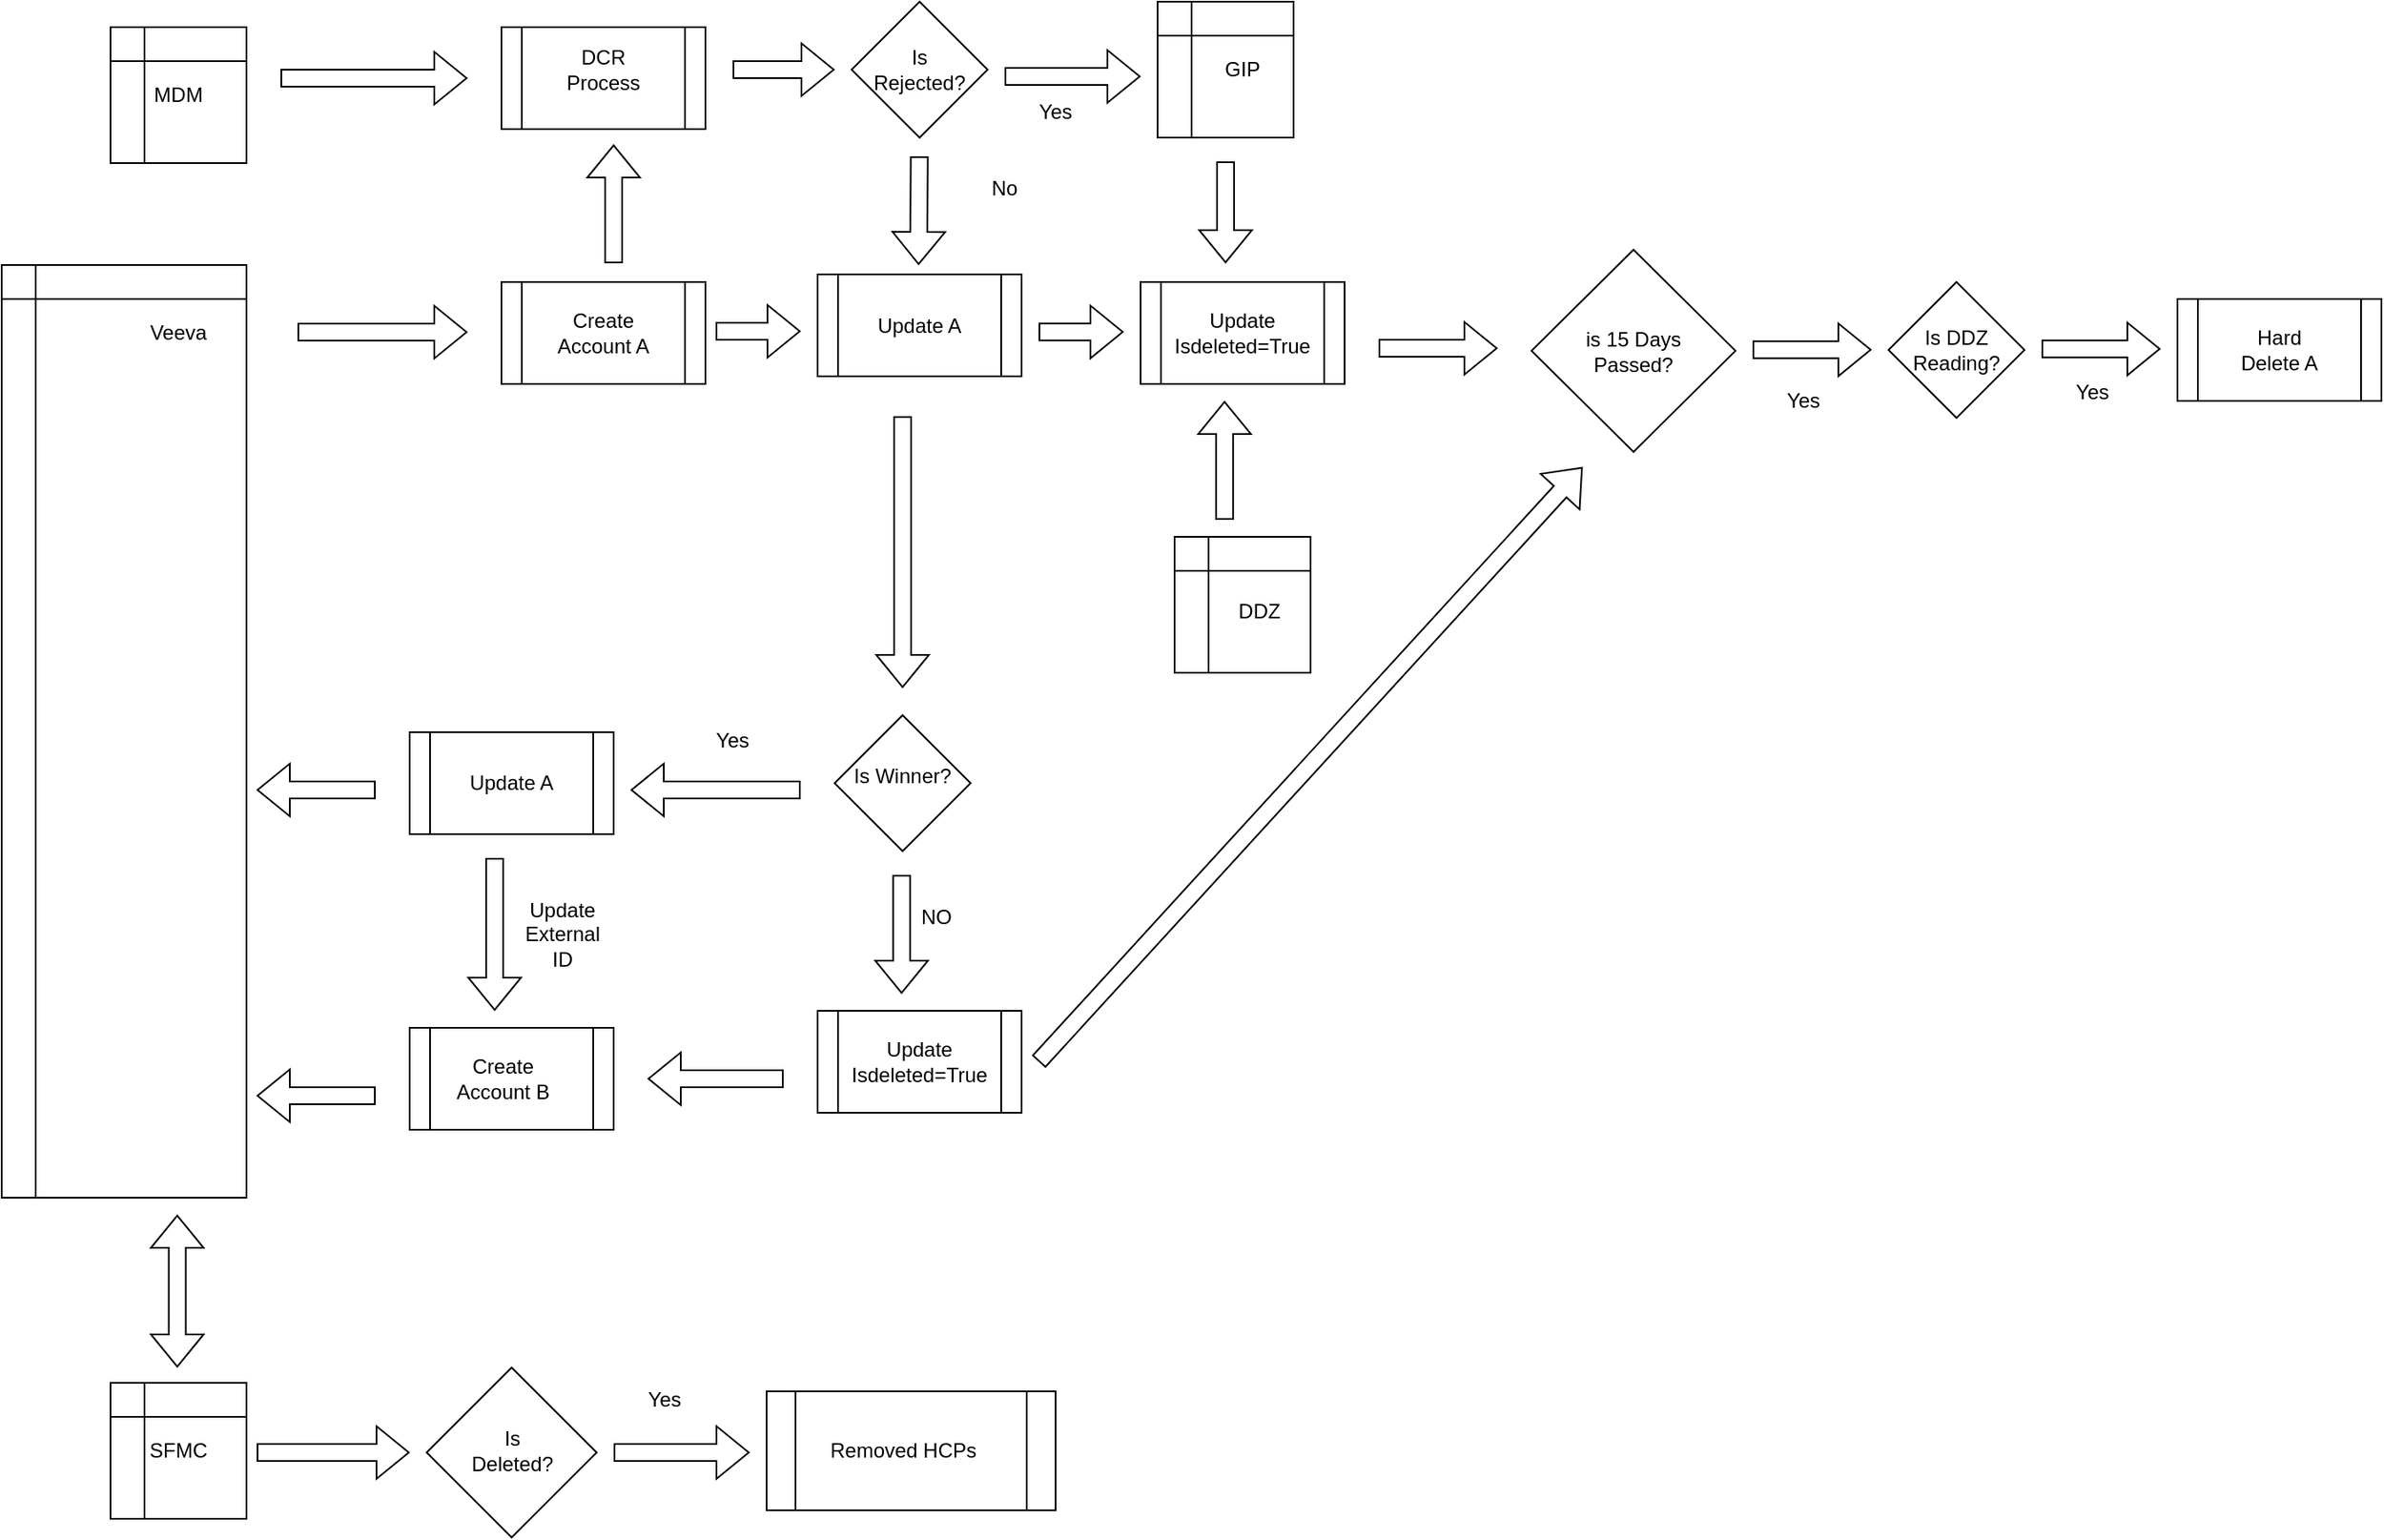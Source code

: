 <mxfile version="20.3.2" type="github">
  <diagram id="WhTMSh3Xa5ppf61kJcph" name="Page-1">
    <mxGraphModel dx="1460" dy="574" grid="1" gridSize="10" guides="1" tooltips="1" connect="1" arrows="1" fold="1" page="1" pageScale="1" pageWidth="850" pageHeight="1100" math="0" shadow="0">
      <root>
        <mxCell id="0" />
        <mxCell id="1" parent="0" />
        <mxCell id="TUOEfOKAQ4vnCl-Ylk2z-16" value="" style="shape=internalStorage;whiteSpace=wrap;html=1;backgroundOutline=1;" vertex="1" parent="1">
          <mxGeometry x="224" y="281" width="80" height="80" as="geometry" />
        </mxCell>
        <mxCell id="TUOEfOKAQ4vnCl-Ylk2z-17" value="" style="shape=internalStorage;whiteSpace=wrap;html=1;backgroundOutline=1;" vertex="1" parent="1">
          <mxGeometry x="160" y="421" width="144" height="549" as="geometry" />
        </mxCell>
        <mxCell id="TUOEfOKAQ4vnCl-Ylk2z-18" value="" style="shape=internalStorage;whiteSpace=wrap;html=1;backgroundOutline=1;" vertex="1" parent="1">
          <mxGeometry x="224" y="1079" width="80" height="80" as="geometry" />
        </mxCell>
        <mxCell id="TUOEfOKAQ4vnCl-Ylk2z-19" value="" style="shape=flexArrow;endArrow=classic;html=1;rounded=0;" edge="1" parent="1">
          <mxGeometry width="50" height="50" relative="1" as="geometry">
            <mxPoint x="324" y="311" as="sourcePoint" />
            <mxPoint x="434" y="311" as="targetPoint" />
          </mxGeometry>
        </mxCell>
        <mxCell id="TUOEfOKAQ4vnCl-Ylk2z-20" value="" style="shape=process;whiteSpace=wrap;html=1;backgroundOutline=1;" vertex="1" parent="1">
          <mxGeometry x="454" y="281" width="120" height="60" as="geometry" />
        </mxCell>
        <mxCell id="TUOEfOKAQ4vnCl-Ylk2z-22" value="" style="shape=process;whiteSpace=wrap;html=1;backgroundOutline=1;" vertex="1" parent="1">
          <mxGeometry x="454" y="431" width="120" height="60" as="geometry" />
        </mxCell>
        <mxCell id="TUOEfOKAQ4vnCl-Ylk2z-23" value="" style="shape=flexArrow;endArrow=classic;html=1;rounded=0;" edge="1" parent="1">
          <mxGeometry width="50" height="50" relative="1" as="geometry">
            <mxPoint x="334" y="460.5" as="sourcePoint" />
            <mxPoint x="434" y="460.5" as="targetPoint" />
          </mxGeometry>
        </mxCell>
        <mxCell id="TUOEfOKAQ4vnCl-Ylk2z-25" value="Veeva" style="text;html=1;strokeColor=none;fillColor=none;align=center;verticalAlign=middle;whiteSpace=wrap;rounded=0;" vertex="1" parent="1">
          <mxGeometry x="234" y="446" width="60" height="30" as="geometry" />
        </mxCell>
        <mxCell id="TUOEfOKAQ4vnCl-Ylk2z-27" value="SFMC" style="text;html=1;strokeColor=none;fillColor=none;align=center;verticalAlign=middle;whiteSpace=wrap;rounded=0;" vertex="1" parent="1">
          <mxGeometry x="234" y="1104" width="60" height="30" as="geometry" />
        </mxCell>
        <mxCell id="TUOEfOKAQ4vnCl-Ylk2z-32" value="MDM" style="text;html=1;strokeColor=none;fillColor=none;align=center;verticalAlign=middle;whiteSpace=wrap;rounded=0;" vertex="1" parent="1">
          <mxGeometry x="234" y="306" width="60" height="30" as="geometry" />
        </mxCell>
        <mxCell id="TUOEfOKAQ4vnCl-Ylk2z-34" value="" style="shape=flexArrow;endArrow=classic;startArrow=classic;html=1;rounded=0;" edge="1" parent="1">
          <mxGeometry width="100" height="100" relative="1" as="geometry">
            <mxPoint x="263.29" y="1070" as="sourcePoint" />
            <mxPoint x="263.29" y="980" as="targetPoint" />
          </mxGeometry>
        </mxCell>
        <mxCell id="TUOEfOKAQ4vnCl-Ylk2z-35" value="Create Account A" style="text;html=1;strokeColor=none;fillColor=none;align=center;verticalAlign=middle;whiteSpace=wrap;rounded=0;" vertex="1" parent="1">
          <mxGeometry x="484" y="446" width="60" height="30" as="geometry" />
        </mxCell>
        <mxCell id="TUOEfOKAQ4vnCl-Ylk2z-36" value="DCR Process" style="text;html=1;strokeColor=none;fillColor=none;align=center;verticalAlign=middle;whiteSpace=wrap;rounded=0;" vertex="1" parent="1">
          <mxGeometry x="484" y="291" width="60" height="30" as="geometry" />
        </mxCell>
        <mxCell id="TUOEfOKAQ4vnCl-Ylk2z-37" value="" style="shape=flexArrow;endArrow=classic;html=1;rounded=0;" edge="1" parent="1">
          <mxGeometry width="50" height="50" relative="1" as="geometry">
            <mxPoint x="590" y="306" as="sourcePoint" />
            <mxPoint x="650" y="306" as="targetPoint" />
          </mxGeometry>
        </mxCell>
        <mxCell id="TUOEfOKAQ4vnCl-Ylk2z-38" value="" style="rhombus;whiteSpace=wrap;html=1;" vertex="1" parent="1">
          <mxGeometry x="660" y="266" width="80" height="80" as="geometry" />
        </mxCell>
        <mxCell id="TUOEfOKAQ4vnCl-Ylk2z-39" value="Is Rejected?" style="text;html=1;strokeColor=none;fillColor=none;align=center;verticalAlign=middle;whiteSpace=wrap;rounded=0;" vertex="1" parent="1">
          <mxGeometry x="670" y="291" width="60" height="30" as="geometry" />
        </mxCell>
        <mxCell id="TUOEfOKAQ4vnCl-Ylk2z-40" value="" style="shape=flexArrow;endArrow=classic;html=1;rounded=0;" edge="1" parent="1">
          <mxGeometry width="50" height="50" relative="1" as="geometry">
            <mxPoint x="750" y="310" as="sourcePoint" />
            <mxPoint x="830" y="310" as="targetPoint" />
          </mxGeometry>
        </mxCell>
        <mxCell id="TUOEfOKAQ4vnCl-Ylk2z-41" value="Yes" style="text;html=1;strokeColor=none;fillColor=none;align=center;verticalAlign=middle;whiteSpace=wrap;rounded=0;" vertex="1" parent="1">
          <mxGeometry x="750" y="316" width="60" height="30" as="geometry" />
        </mxCell>
        <mxCell id="TUOEfOKAQ4vnCl-Ylk2z-42" value="" style="shape=flexArrow;endArrow=classic;html=1;rounded=0;" edge="1" parent="1">
          <mxGeometry width="50" height="50" relative="1" as="geometry">
            <mxPoint x="520" y="420" as="sourcePoint" />
            <mxPoint x="520" y="350" as="targetPoint" />
          </mxGeometry>
        </mxCell>
        <mxCell id="TUOEfOKAQ4vnCl-Ylk2z-43" value="" style="shape=process;whiteSpace=wrap;html=1;backgroundOutline=1;" vertex="1" parent="1">
          <mxGeometry x="830" y="431" width="120" height="60" as="geometry" />
        </mxCell>
        <mxCell id="TUOEfOKAQ4vnCl-Ylk2z-44" value="Update Isdeleted=True" style="text;html=1;strokeColor=none;fillColor=none;align=center;verticalAlign=middle;whiteSpace=wrap;rounded=0;" vertex="1" parent="1">
          <mxGeometry x="860" y="446" width="60" height="30" as="geometry" />
        </mxCell>
        <mxCell id="TUOEfOKAQ4vnCl-Ylk2z-45" value="" style="shape=internalStorage;whiteSpace=wrap;html=1;backgroundOutline=1;" vertex="1" parent="1">
          <mxGeometry x="840" y="266" width="80" height="80" as="geometry" />
        </mxCell>
        <mxCell id="TUOEfOKAQ4vnCl-Ylk2z-46" value="GIP" style="text;html=1;strokeColor=none;fillColor=none;align=center;verticalAlign=middle;whiteSpace=wrap;rounded=0;" vertex="1" parent="1">
          <mxGeometry x="860" y="291" width="60" height="30" as="geometry" />
        </mxCell>
        <mxCell id="TUOEfOKAQ4vnCl-Ylk2z-47" value="" style="shape=flexArrow;endArrow=classic;html=1;rounded=0;" edge="1" parent="1">
          <mxGeometry width="50" height="50" relative="1" as="geometry">
            <mxPoint x="880" y="360" as="sourcePoint" />
            <mxPoint x="880" y="420" as="targetPoint" />
          </mxGeometry>
        </mxCell>
        <mxCell id="TUOEfOKAQ4vnCl-Ylk2z-48" value="" style="shape=internalStorage;whiteSpace=wrap;html=1;backgroundOutline=1;" vertex="1" parent="1">
          <mxGeometry x="850" y="581" width="80" height="80" as="geometry" />
        </mxCell>
        <mxCell id="TUOEfOKAQ4vnCl-Ylk2z-49" value="" style="shape=flexArrow;endArrow=classic;html=1;rounded=0;" edge="1" parent="1">
          <mxGeometry width="50" height="50" relative="1" as="geometry">
            <mxPoint x="970" y="470" as="sourcePoint" />
            <mxPoint x="1040" y="470" as="targetPoint" />
          </mxGeometry>
        </mxCell>
        <mxCell id="TUOEfOKAQ4vnCl-Ylk2z-50" value="" style="rhombus;whiteSpace=wrap;html=1;" vertex="1" parent="1">
          <mxGeometry x="1060" y="412" width="120" height="119" as="geometry" />
        </mxCell>
        <mxCell id="TUOEfOKAQ4vnCl-Ylk2z-51" value="is 15 Days Passed?" style="text;html=1;strokeColor=none;fillColor=none;align=center;verticalAlign=middle;whiteSpace=wrap;rounded=0;" vertex="1" parent="1">
          <mxGeometry x="1090" y="456.5" width="60" height="30" as="geometry" />
        </mxCell>
        <mxCell id="TUOEfOKAQ4vnCl-Ylk2z-52" value="" style="shape=flexArrow;endArrow=classic;html=1;rounded=0;" edge="1" parent="1">
          <mxGeometry width="50" height="50" relative="1" as="geometry">
            <mxPoint x="1190" y="470.91" as="sourcePoint" />
            <mxPoint x="1260" y="470.91" as="targetPoint" />
          </mxGeometry>
        </mxCell>
        <mxCell id="TUOEfOKAQ4vnCl-Ylk2z-53" value="Yes" style="text;html=1;strokeColor=none;fillColor=none;align=center;verticalAlign=middle;whiteSpace=wrap;rounded=0;" vertex="1" parent="1">
          <mxGeometry x="1190" y="486" width="60" height="30" as="geometry" />
        </mxCell>
        <mxCell id="TUOEfOKAQ4vnCl-Ylk2z-54" value="" style="shape=flexArrow;endArrow=classic;html=1;rounded=0;" edge="1" parent="1">
          <mxGeometry width="50" height="50" relative="1" as="geometry">
            <mxPoint x="879.41" y="571" as="sourcePoint" />
            <mxPoint x="879.41" y="501" as="targetPoint" />
          </mxGeometry>
        </mxCell>
        <mxCell id="TUOEfOKAQ4vnCl-Ylk2z-55" value="DDZ" style="text;html=1;strokeColor=none;fillColor=none;align=center;verticalAlign=middle;whiteSpace=wrap;rounded=0;" vertex="1" parent="1">
          <mxGeometry x="870" y="610" width="60" height="30" as="geometry" />
        </mxCell>
        <mxCell id="TUOEfOKAQ4vnCl-Ylk2z-56" value="" style="rhombus;whiteSpace=wrap;html=1;" vertex="1" parent="1">
          <mxGeometry x="1270" y="431" width="80" height="80" as="geometry" />
        </mxCell>
        <mxCell id="TUOEfOKAQ4vnCl-Ylk2z-57" value="Is DDZ Reading?" style="text;html=1;strokeColor=none;fillColor=none;align=center;verticalAlign=middle;whiteSpace=wrap;rounded=0;" vertex="1" parent="1">
          <mxGeometry x="1280" y="456" width="60" height="30" as="geometry" />
        </mxCell>
        <mxCell id="TUOEfOKAQ4vnCl-Ylk2z-58" value="" style="shape=flexArrow;endArrow=classic;html=1;rounded=0;" edge="1" parent="1">
          <mxGeometry width="50" height="50" relative="1" as="geometry">
            <mxPoint x="1360" y="470.41" as="sourcePoint" />
            <mxPoint x="1430" y="470.41" as="targetPoint" />
          </mxGeometry>
        </mxCell>
        <mxCell id="TUOEfOKAQ4vnCl-Ylk2z-59" value="Yes" style="text;html=1;strokeColor=none;fillColor=none;align=center;verticalAlign=middle;whiteSpace=wrap;rounded=0;" vertex="1" parent="1">
          <mxGeometry x="1360" y="481" width="60" height="30" as="geometry" />
        </mxCell>
        <mxCell id="TUOEfOKAQ4vnCl-Ylk2z-60" value="" style="shape=process;whiteSpace=wrap;html=1;backgroundOutline=1;" vertex="1" parent="1">
          <mxGeometry x="1440" y="441" width="120" height="60" as="geometry" />
        </mxCell>
        <mxCell id="TUOEfOKAQ4vnCl-Ylk2z-61" value="Hard Delete A" style="text;html=1;strokeColor=none;fillColor=none;align=center;verticalAlign=middle;whiteSpace=wrap;rounded=0;" vertex="1" parent="1">
          <mxGeometry x="1470" y="456" width="60" height="30" as="geometry" />
        </mxCell>
        <mxCell id="TUOEfOKAQ4vnCl-Ylk2z-62" value="" style="shape=flexArrow;endArrow=classic;html=1;rounded=0;" edge="1" parent="1">
          <mxGeometry width="50" height="50" relative="1" as="geometry">
            <mxPoint x="699.82" y="357" as="sourcePoint" />
            <mxPoint x="699.41" y="421" as="targetPoint" />
          </mxGeometry>
        </mxCell>
        <mxCell id="TUOEfOKAQ4vnCl-Ylk2z-63" value="No" style="text;html=1;strokeColor=none;fillColor=none;align=center;verticalAlign=middle;whiteSpace=wrap;rounded=0;" vertex="1" parent="1">
          <mxGeometry x="720" y="361" width="60" height="30" as="geometry" />
        </mxCell>
        <mxCell id="TUOEfOKAQ4vnCl-Ylk2z-64" value="" style="shape=process;whiteSpace=wrap;html=1;backgroundOutline=1;" vertex="1" parent="1">
          <mxGeometry x="640" y="426.5" width="120" height="60" as="geometry" />
        </mxCell>
        <mxCell id="TUOEfOKAQ4vnCl-Ylk2z-65" value="Update A" style="text;html=1;strokeColor=none;fillColor=none;align=center;verticalAlign=middle;whiteSpace=wrap;rounded=0;" vertex="1" parent="1">
          <mxGeometry x="670" y="441.5" width="60" height="30" as="geometry" />
        </mxCell>
        <mxCell id="TUOEfOKAQ4vnCl-Ylk2z-66" value="" style="shape=flexArrow;endArrow=classic;html=1;rounded=0;" edge="1" parent="1">
          <mxGeometry width="50" height="50" relative="1" as="geometry">
            <mxPoint x="690" y="510" as="sourcePoint" />
            <mxPoint x="690" y="670" as="targetPoint" />
          </mxGeometry>
        </mxCell>
        <mxCell id="TUOEfOKAQ4vnCl-Ylk2z-67" value="" style="rhombus;whiteSpace=wrap;html=1;fontColor=#FFFFFF;labelBackgroundColor=#FFF2CC;" vertex="1" parent="1">
          <mxGeometry x="650" y="686" width="80" height="80" as="geometry" />
        </mxCell>
        <mxCell id="TUOEfOKAQ4vnCl-Ylk2z-68" value="Is Winner?" style="text;html=1;strokeColor=none;fillColor=none;align=center;verticalAlign=middle;whiteSpace=wrap;rounded=0;" vertex="1" parent="1">
          <mxGeometry x="660" y="707" width="60" height="30" as="geometry" />
        </mxCell>
        <mxCell id="TUOEfOKAQ4vnCl-Ylk2z-71" value="" style="shape=flexArrow;endArrow=classic;html=1;rounded=0;" edge="1" parent="1">
          <mxGeometry width="50" height="50" relative="1" as="geometry">
            <mxPoint x="630" y="730" as="sourcePoint" />
            <mxPoint x="530" y="730" as="targetPoint" />
          </mxGeometry>
        </mxCell>
        <mxCell id="TUOEfOKAQ4vnCl-Ylk2z-72" value="Yes" style="text;html=1;strokeColor=none;fillColor=none;align=center;verticalAlign=middle;whiteSpace=wrap;rounded=0;" vertex="1" parent="1">
          <mxGeometry x="560" y="686" width="60" height="30" as="geometry" />
        </mxCell>
        <mxCell id="TUOEfOKAQ4vnCl-Ylk2z-73" value="" style="shape=process;whiteSpace=wrap;html=1;backgroundOutline=1;" vertex="1" parent="1">
          <mxGeometry x="400" y="696" width="120" height="60" as="geometry" />
        </mxCell>
        <mxCell id="TUOEfOKAQ4vnCl-Ylk2z-74" value="Update A" style="text;html=1;strokeColor=none;fillColor=none;align=center;verticalAlign=middle;whiteSpace=wrap;rounded=0;" vertex="1" parent="1">
          <mxGeometry x="430" y="711" width="60" height="30" as="geometry" />
        </mxCell>
        <mxCell id="TUOEfOKAQ4vnCl-Ylk2z-77" value="" style="shape=flexArrow;endArrow=classic;html=1;rounded=0;" edge="1" parent="1">
          <mxGeometry width="50" height="50" relative="1" as="geometry">
            <mxPoint x="689.41" y="780" as="sourcePoint" />
            <mxPoint x="689.41" y="850" as="targetPoint" />
          </mxGeometry>
        </mxCell>
        <mxCell id="TUOEfOKAQ4vnCl-Ylk2z-78" value="NO" style="text;html=1;strokeColor=none;fillColor=none;align=center;verticalAlign=middle;whiteSpace=wrap;rounded=0;" vertex="1" parent="1">
          <mxGeometry x="680" y="790" width="60" height="30" as="geometry" />
        </mxCell>
        <mxCell id="TUOEfOKAQ4vnCl-Ylk2z-79" value="" style="shape=process;whiteSpace=wrap;html=1;backgroundOutline=1;" vertex="1" parent="1">
          <mxGeometry x="640" y="860" width="120" height="60" as="geometry" />
        </mxCell>
        <mxCell id="TUOEfOKAQ4vnCl-Ylk2z-80" value="Update Isdeleted=True" style="text;html=1;strokeColor=none;fillColor=none;align=center;verticalAlign=middle;whiteSpace=wrap;rounded=0;" vertex="1" parent="1">
          <mxGeometry x="670" y="875" width="60" height="30" as="geometry" />
        </mxCell>
        <mxCell id="TUOEfOKAQ4vnCl-Ylk2z-81" value="" style="shape=flexArrow;endArrow=classic;html=1;rounded=0;" edge="1" parent="1">
          <mxGeometry width="50" height="50" relative="1" as="geometry">
            <mxPoint x="770" y="890" as="sourcePoint" />
            <mxPoint x="1090" y="540" as="targetPoint" />
          </mxGeometry>
        </mxCell>
        <mxCell id="TUOEfOKAQ4vnCl-Ylk2z-82" value="" style="shape=flexArrow;endArrow=classic;html=1;rounded=0;" edge="1" parent="1">
          <mxGeometry width="50" height="50" relative="1" as="geometry">
            <mxPoint x="620" y="900" as="sourcePoint" />
            <mxPoint x="540" y="900" as="targetPoint" />
          </mxGeometry>
        </mxCell>
        <mxCell id="TUOEfOKAQ4vnCl-Ylk2z-83" value="" style="shape=process;whiteSpace=wrap;html=1;backgroundOutline=1;" vertex="1" parent="1">
          <mxGeometry x="400" y="870" width="120" height="60" as="geometry" />
        </mxCell>
        <mxCell id="TUOEfOKAQ4vnCl-Ylk2z-84" value="Create Account B" style="text;html=1;strokeColor=none;fillColor=none;align=center;verticalAlign=middle;whiteSpace=wrap;rounded=0;" vertex="1" parent="1">
          <mxGeometry x="425" y="885" width="60" height="30" as="geometry" />
        </mxCell>
        <mxCell id="TUOEfOKAQ4vnCl-Ylk2z-85" value="" style="shape=flexArrow;endArrow=classic;html=1;rounded=0;" edge="1" parent="1">
          <mxGeometry width="50" height="50" relative="1" as="geometry">
            <mxPoint x="450" y="770" as="sourcePoint" />
            <mxPoint x="450" y="860" as="targetPoint" />
          </mxGeometry>
        </mxCell>
        <mxCell id="TUOEfOKAQ4vnCl-Ylk2z-86" value="Update External ID" style="text;html=1;strokeColor=none;fillColor=none;align=center;verticalAlign=middle;whiteSpace=wrap;rounded=0;" vertex="1" parent="1">
          <mxGeometry x="460" y="800" width="60" height="30" as="geometry" />
        </mxCell>
        <mxCell id="TUOEfOKAQ4vnCl-Ylk2z-88" value="" style="shape=flexArrow;endArrow=classic;html=1;rounded=0;" edge="1" parent="1">
          <mxGeometry width="50" height="50" relative="1" as="geometry">
            <mxPoint x="580" y="460" as="sourcePoint" />
            <mxPoint x="630" y="460" as="targetPoint" />
          </mxGeometry>
        </mxCell>
        <mxCell id="TUOEfOKAQ4vnCl-Ylk2z-89" value="" style="shape=flexArrow;endArrow=classic;html=1;rounded=0;" edge="1" parent="1">
          <mxGeometry width="50" height="50" relative="1" as="geometry">
            <mxPoint x="770" y="460.41" as="sourcePoint" />
            <mxPoint x="820" y="460.41" as="targetPoint" />
          </mxGeometry>
        </mxCell>
        <mxCell id="TUOEfOKAQ4vnCl-Ylk2z-90" value="" style="shape=flexArrow;endArrow=classic;html=1;rounded=0;" edge="1" parent="1">
          <mxGeometry width="50" height="50" relative="1" as="geometry">
            <mxPoint x="380" y="730" as="sourcePoint" />
            <mxPoint x="310" y="730" as="targetPoint" />
          </mxGeometry>
        </mxCell>
        <mxCell id="TUOEfOKAQ4vnCl-Ylk2z-91" value="" style="shape=flexArrow;endArrow=classic;html=1;rounded=0;fontColor=#FFFFFF;" edge="1" parent="1">
          <mxGeometry width="50" height="50" relative="1" as="geometry">
            <mxPoint x="380" y="910" as="sourcePoint" />
            <mxPoint x="310" y="910" as="targetPoint" />
          </mxGeometry>
        </mxCell>
        <mxCell id="TUOEfOKAQ4vnCl-Ylk2z-92" value="" style="shape=flexArrow;endArrow=classic;html=1;rounded=0;fontColor=#FFFFFF;" edge="1" parent="1">
          <mxGeometry width="50" height="50" relative="1" as="geometry">
            <mxPoint x="310" y="1120" as="sourcePoint" />
            <mxPoint x="400" y="1120" as="targetPoint" />
          </mxGeometry>
        </mxCell>
        <mxCell id="TUOEfOKAQ4vnCl-Ylk2z-94" value="" style="rhombus;whiteSpace=wrap;html=1;fontColor=#FFFFFF;labelBackgroundColor=#FFF2CC;" vertex="1" parent="1">
          <mxGeometry x="410" y="1070" width="100" height="100" as="geometry" />
        </mxCell>
        <mxCell id="TUOEfOKAQ4vnCl-Ylk2z-95" value="Is Deleted?" style="text;html=1;strokeColor=none;fillColor=none;align=center;verticalAlign=middle;whiteSpace=wrap;rounded=0;" vertex="1" parent="1">
          <mxGeometry x="437.5" y="1109" width="45" height="20" as="geometry" />
        </mxCell>
        <mxCell id="TUOEfOKAQ4vnCl-Ylk2z-96" value="" style="shape=flexArrow;endArrow=classic;html=1;rounded=0;fontColor=#FFFFFF;" edge="1" parent="1">
          <mxGeometry width="50" height="50" relative="1" as="geometry">
            <mxPoint x="520" y="1120" as="sourcePoint" />
            <mxPoint x="600" y="1120" as="targetPoint" />
          </mxGeometry>
        </mxCell>
        <mxCell id="TUOEfOKAQ4vnCl-Ylk2z-97" value="" style="shape=process;whiteSpace=wrap;html=1;backgroundOutline=1;labelBackgroundColor=#FFF2CC;fontColor=#FFFFFF;" vertex="1" parent="1">
          <mxGeometry x="610" y="1084" width="170" height="70" as="geometry" />
        </mxCell>
        <mxCell id="TUOEfOKAQ4vnCl-Ylk2z-98" value="Removed HCPs" style="text;html=1;strokeColor=none;fillColor=none;align=center;verticalAlign=middle;whiteSpace=wrap;rounded=0;" vertex="1" parent="1">
          <mxGeometry x="632.5" y="1094" width="115" height="50" as="geometry" />
        </mxCell>
        <mxCell id="TUOEfOKAQ4vnCl-Ylk2z-101" value="Yes" style="text;html=1;strokeColor=none;fillColor=none;align=center;verticalAlign=middle;whiteSpace=wrap;rounded=0;" vertex="1" parent="1">
          <mxGeometry x="520" y="1074" width="60" height="30" as="geometry" />
        </mxCell>
      </root>
    </mxGraphModel>
  </diagram>
</mxfile>
